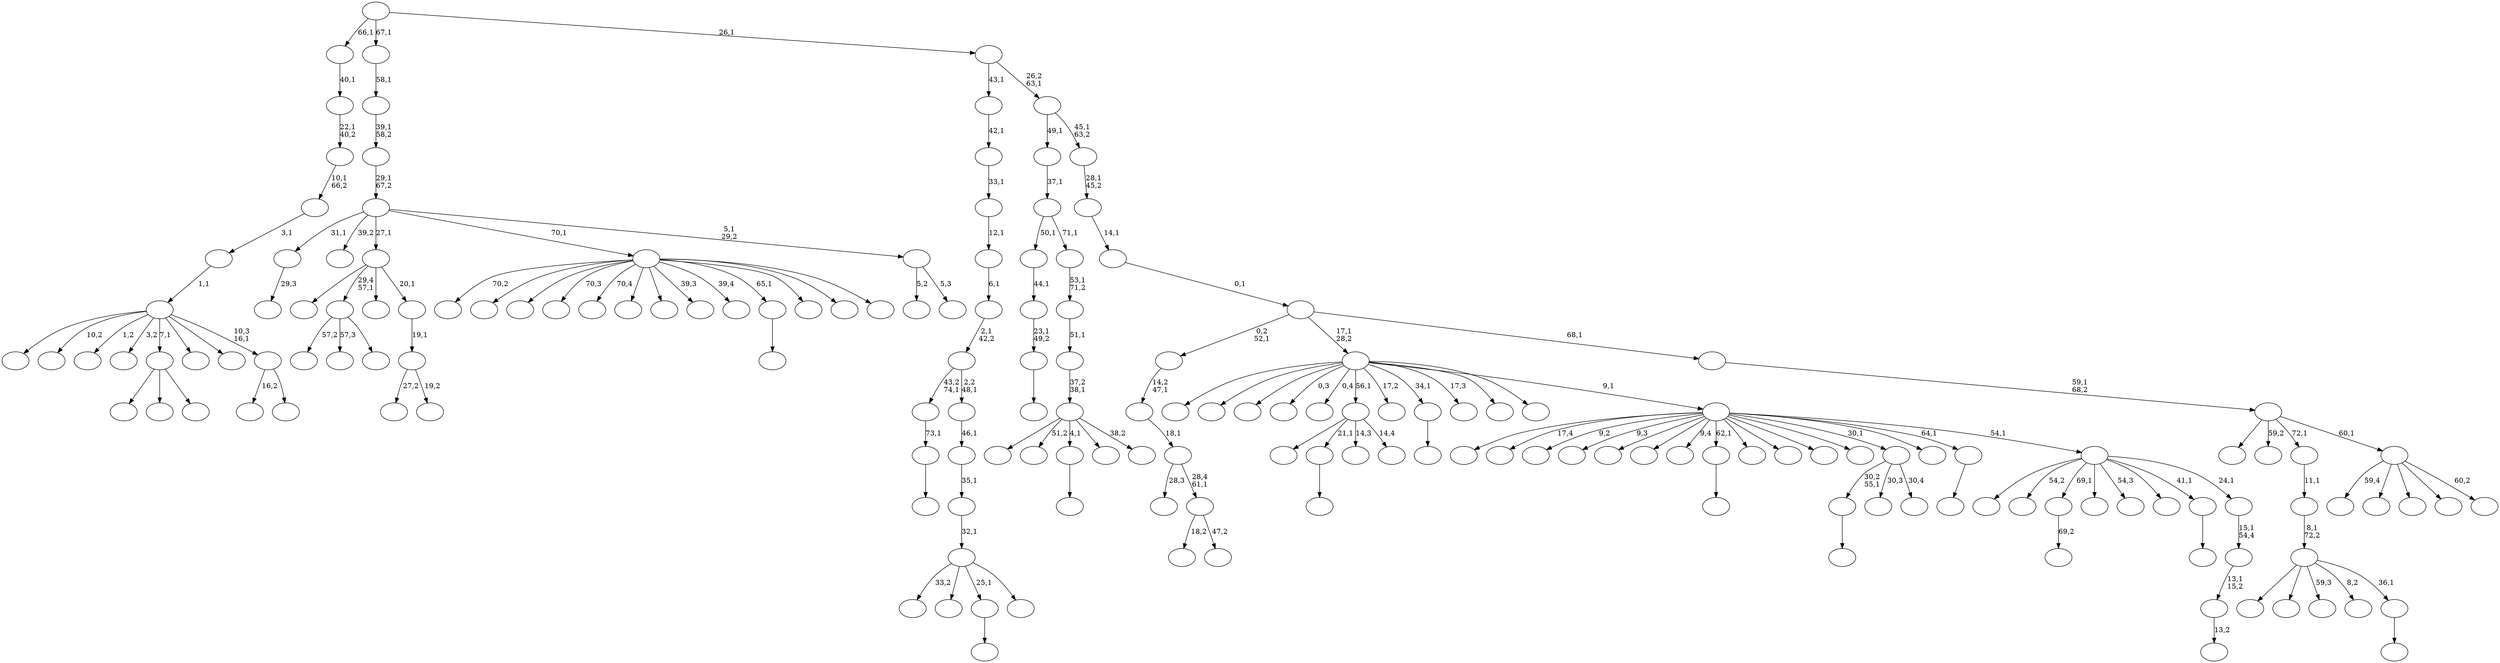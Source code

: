 digraph T {
	175 [label=""]
	174 [label=""]
	173 [label=""]
	172 [label=""]
	171 [label=""]
	170 [label=""]
	169 [label=""]
	168 [label=""]
	167 [label=""]
	166 [label=""]
	165 [label=""]
	164 [label=""]
	163 [label=""]
	162 [label=""]
	161 [label=""]
	160 [label=""]
	159 [label=""]
	158 [label=""]
	157 [label=""]
	156 [label=""]
	155 [label=""]
	154 [label=""]
	153 [label=""]
	152 [label=""]
	151 [label=""]
	150 [label=""]
	149 [label=""]
	148 [label=""]
	147 [label=""]
	146 [label=""]
	145 [label=""]
	144 [label=""]
	143 [label=""]
	142 [label=""]
	141 [label=""]
	140 [label=""]
	139 [label=""]
	138 [label=""]
	137 [label=""]
	136 [label=""]
	135 [label=""]
	134 [label=""]
	133 [label=""]
	132 [label=""]
	131 [label=""]
	130 [label=""]
	129 [label=""]
	128 [label=""]
	127 [label=""]
	126 [label=""]
	125 [label=""]
	124 [label=""]
	123 [label=""]
	122 [label=""]
	121 [label=""]
	120 [label=""]
	119 [label=""]
	118 [label=""]
	117 [label=""]
	116 [label=""]
	115 [label=""]
	114 [label=""]
	113 [label=""]
	112 [label=""]
	111 [label=""]
	110 [label=""]
	109 [label=""]
	108 [label=""]
	107 [label=""]
	106 [label=""]
	105 [label=""]
	104 [label=""]
	103 [label=""]
	102 [label=""]
	101 [label=""]
	100 [label=""]
	99 [label=""]
	98 [label=""]
	97 [label=""]
	96 [label=""]
	95 [label=""]
	94 [label=""]
	93 [label=""]
	92 [label=""]
	91 [label=""]
	90 [label=""]
	89 [label=""]
	88 [label=""]
	87 [label=""]
	86 [label=""]
	85 [label=""]
	84 [label=""]
	83 [label=""]
	82 [label=""]
	81 [label=""]
	80 [label=""]
	79 [label=""]
	78 [label=""]
	77 [label=""]
	76 [label=""]
	75 [label=""]
	74 [label=""]
	73 [label=""]
	72 [label=""]
	71 [label=""]
	70 [label=""]
	69 [label=""]
	68 [label=""]
	67 [label=""]
	66 [label=""]
	65 [label=""]
	64 [label=""]
	63 [label=""]
	62 [label=""]
	61 [label=""]
	60 [label=""]
	59 [label=""]
	58 [label=""]
	57 [label=""]
	56 [label=""]
	55 [label=""]
	54 [label=""]
	53 [label=""]
	52 [label=""]
	51 [label=""]
	50 [label=""]
	49 [label=""]
	48 [label=""]
	47 [label=""]
	46 [label=""]
	45 [label=""]
	44 [label=""]
	43 [label=""]
	42 [label=""]
	41 [label=""]
	40 [label=""]
	39 [label=""]
	38 [label=""]
	37 [label=""]
	36 [label=""]
	35 [label=""]
	34 [label=""]
	33 [label=""]
	32 [label=""]
	31 [label=""]
	30 [label=""]
	29 [label=""]
	28 [label=""]
	27 [label=""]
	26 [label=""]
	25 [label=""]
	24 [label=""]
	23 [label=""]
	22 [label=""]
	21 [label=""]
	20 [label=""]
	19 [label=""]
	18 [label=""]
	17 [label=""]
	16 [label=""]
	15 [label=""]
	14 [label=""]
	13 [label=""]
	12 [label=""]
	11 [label=""]
	10 [label=""]
	9 [label=""]
	8 [label=""]
	7 [label=""]
	6 [label=""]
	5 [label=""]
	4 [label=""]
	3 [label=""]
	2 [label=""]
	1 [label=""]
	0 [label=""]
	171 -> 172 [label=""]
	163 -> 164 [label="29,3"]
	159 -> 160 [label=""]
	149 -> 150 [label=""]
	148 -> 149 [label="23,1\n49,2"]
	147 -> 148 [label="44,1"]
	127 -> 128 [label=""]
	125 -> 126 [label=""]
	123 -> 124 [label="69,2"]
	119 -> 120 [label=""]
	112 -> 113 [label=""]
	111 -> 112 [label="73,1"]
	104 -> 173 [label=""]
	104 -> 151 [label=""]
	104 -> 105 [label=""]
	100 -> 152 [label="57,2"]
	100 -> 138 [label="57,3"]
	100 -> 101 [label=""]
	98 -> 99 [label=""]
	96 -> 170 [label=""]
	96 -> 159 [label="21,1"]
	96 -> 157 [label="14,3"]
	96 -> 97 [label="14,4"]
	86 -> 87 [label=""]
	84 -> 146 [label="33,2"]
	84 -> 144 [label=""]
	84 -> 125 [label="25,1"]
	84 -> 85 [label=""]
	83 -> 84 [label="32,1"]
	82 -> 83 [label="35,1"]
	81 -> 82 [label="46,1"]
	80 -> 111 [label="43,2\n74,1"]
	80 -> 81 [label="2,2\n48,1"]
	79 -> 80 [label="2,1\n42,2"]
	78 -> 79 [label="6,1"]
	77 -> 78 [label="12,1"]
	76 -> 77 [label="33,1"]
	75 -> 76 [label="42,1"]
	69 -> 110 [label="27,2"]
	69 -> 70 [label="19,2"]
	68 -> 69 [label="19,1"]
	67 -> 109 [label=""]
	67 -> 100 [label="29,4\n57,1"]
	67 -> 88 [label=""]
	67 -> 68 [label="20,1"]
	60 -> 143 [label="18,2"]
	60 -> 61 [label="47,2"]
	59 -> 72 [label="28,3"]
	59 -> 60 [label="28,4\n61,1"]
	58 -> 59 [label="18,1"]
	57 -> 58 [label="14,2\n47,1"]
	55 -> 168 [label="70,2"]
	55 -> 154 [label=""]
	55 -> 139 [label=""]
	55 -> 136 [label="70,3"]
	55 -> 131 [label="70,4"]
	55 -> 122 [label=""]
	55 -> 117 [label=""]
	55 -> 106 [label="39,3"]
	55 -> 103 [label="39,4"]
	55 -> 98 [label="65,1"]
	55 -> 65 [label=""]
	55 -> 62 [label=""]
	55 -> 56 [label=""]
	53 -> 171 [label="30,2\n55,1"]
	53 -> 92 [label="30,3"]
	53 -> 54 [label="30,4"]
	50 -> 51 [label=""]
	49 -> 129 [label=""]
	49 -> 118 [label=""]
	49 -> 102 [label="59,3"]
	49 -> 90 [label="8,2"]
	49 -> 50 [label="36,1"]
	48 -> 49 [label="8,1\n72,2"]
	47 -> 48 [label="11,1"]
	43 -> 44 [label=""]
	39 -> 40 [label=""]
	37 -> 38 [label="13,2"]
	36 -> 37 [label="13,1\n15,2"]
	35 -> 36 [label="15,1\n54,4"]
	34 -> 141 [label=""]
	34 -> 140 [label="54,2"]
	34 -> 123 [label="69,1"]
	34 -> 91 [label=""]
	34 -> 66 [label="54,3"]
	34 -> 42 [label=""]
	34 -> 39 [label="41,1"]
	34 -> 35 [label="24,1"]
	33 -> 166 [label=""]
	33 -> 165 [label="17,4"]
	33 -> 162 [label="9,2"]
	33 -> 155 [label="9,3"]
	33 -> 142 [label=""]
	33 -> 135 [label=""]
	33 -> 132 [label="9,4"]
	33 -> 127 [label="62,1"]
	33 -> 121 [label=""]
	33 -> 116 [label=""]
	33 -> 89 [label=""]
	33 -> 64 [label=""]
	33 -> 53 [label="30,1"]
	33 -> 45 [label=""]
	33 -> 43 [label="64,1"]
	33 -> 34 [label="54,1"]
	32 -> 175 [label=""]
	32 -> 169 [label=""]
	32 -> 161 [label=""]
	32 -> 153 [label="0,3"]
	32 -> 114 [label="0,4"]
	32 -> 96 [label="56,1"]
	32 -> 94 [label="17,2"]
	32 -> 86 [label="34,1"]
	32 -> 73 [label="17,3"]
	32 -> 52 [label=""]
	32 -> 46 [label=""]
	32 -> 33 [label="9,1"]
	30 -> 145 [label=""]
	30 -> 130 [label="51,2"]
	30 -> 119 [label="4,1"]
	30 -> 95 [label=""]
	30 -> 31 [label="38,2"]
	29 -> 30 [label="37,2\n38,1"]
	28 -> 29 [label="51,1"]
	27 -> 28 [label="53,1\n71,2"]
	26 -> 147 [label="50,1"]
	26 -> 27 [label="71,1"]
	25 -> 26 [label="37,1"]
	23 -> 108 [label="16,2"]
	23 -> 24 [label=""]
	22 -> 158 [label=""]
	22 -> 156 [label="10,2"]
	22 -> 133 [label="1,2"]
	22 -> 107 [label="3,2"]
	22 -> 104 [label="7,1"]
	22 -> 71 [label=""]
	22 -> 41 [label=""]
	22 -> 23 [label="10,3\n16,1"]
	21 -> 22 [label="1,1"]
	20 -> 21 [label="3,1"]
	19 -> 20 [label="10,1\n66,2"]
	18 -> 19 [label="22,1\n40,2"]
	17 -> 18 [label="40,1"]
	15 -> 134 [label="5,2"]
	15 -> 16 [label="5,3"]
	14 -> 163 [label="31,1"]
	14 -> 115 [label="39,2"]
	14 -> 67 [label="27,1"]
	14 -> 55 [label="70,1"]
	14 -> 15 [label="5,1\n29,2"]
	13 -> 14 [label="29,1\n67,2"]
	12 -> 13 [label="39,1\n58,2"]
	11 -> 12 [label="58,1"]
	9 -> 174 [label="59,4"]
	9 -> 167 [label=""]
	9 -> 137 [label=""]
	9 -> 93 [label=""]
	9 -> 10 [label="60,2"]
	8 -> 74 [label=""]
	8 -> 63 [label="59,2"]
	8 -> 47 [label="72,1"]
	8 -> 9 [label="60,1"]
	7 -> 8 [label="59,1\n68,2"]
	6 -> 57 [label="0,2\n52,1"]
	6 -> 32 [label="17,1\n28,2"]
	6 -> 7 [label="68,1"]
	5 -> 6 [label="0,1"]
	4 -> 5 [label="14,1"]
	3 -> 4 [label="28,1\n45,2"]
	2 -> 25 [label="49,1"]
	2 -> 3 [label="45,1\n63,2"]
	1 -> 75 [label="43,1"]
	1 -> 2 [label="26,2\n63,1"]
	0 -> 17 [label="66,1"]
	0 -> 11 [label="67,1"]
	0 -> 1 [label="26,1"]
}
